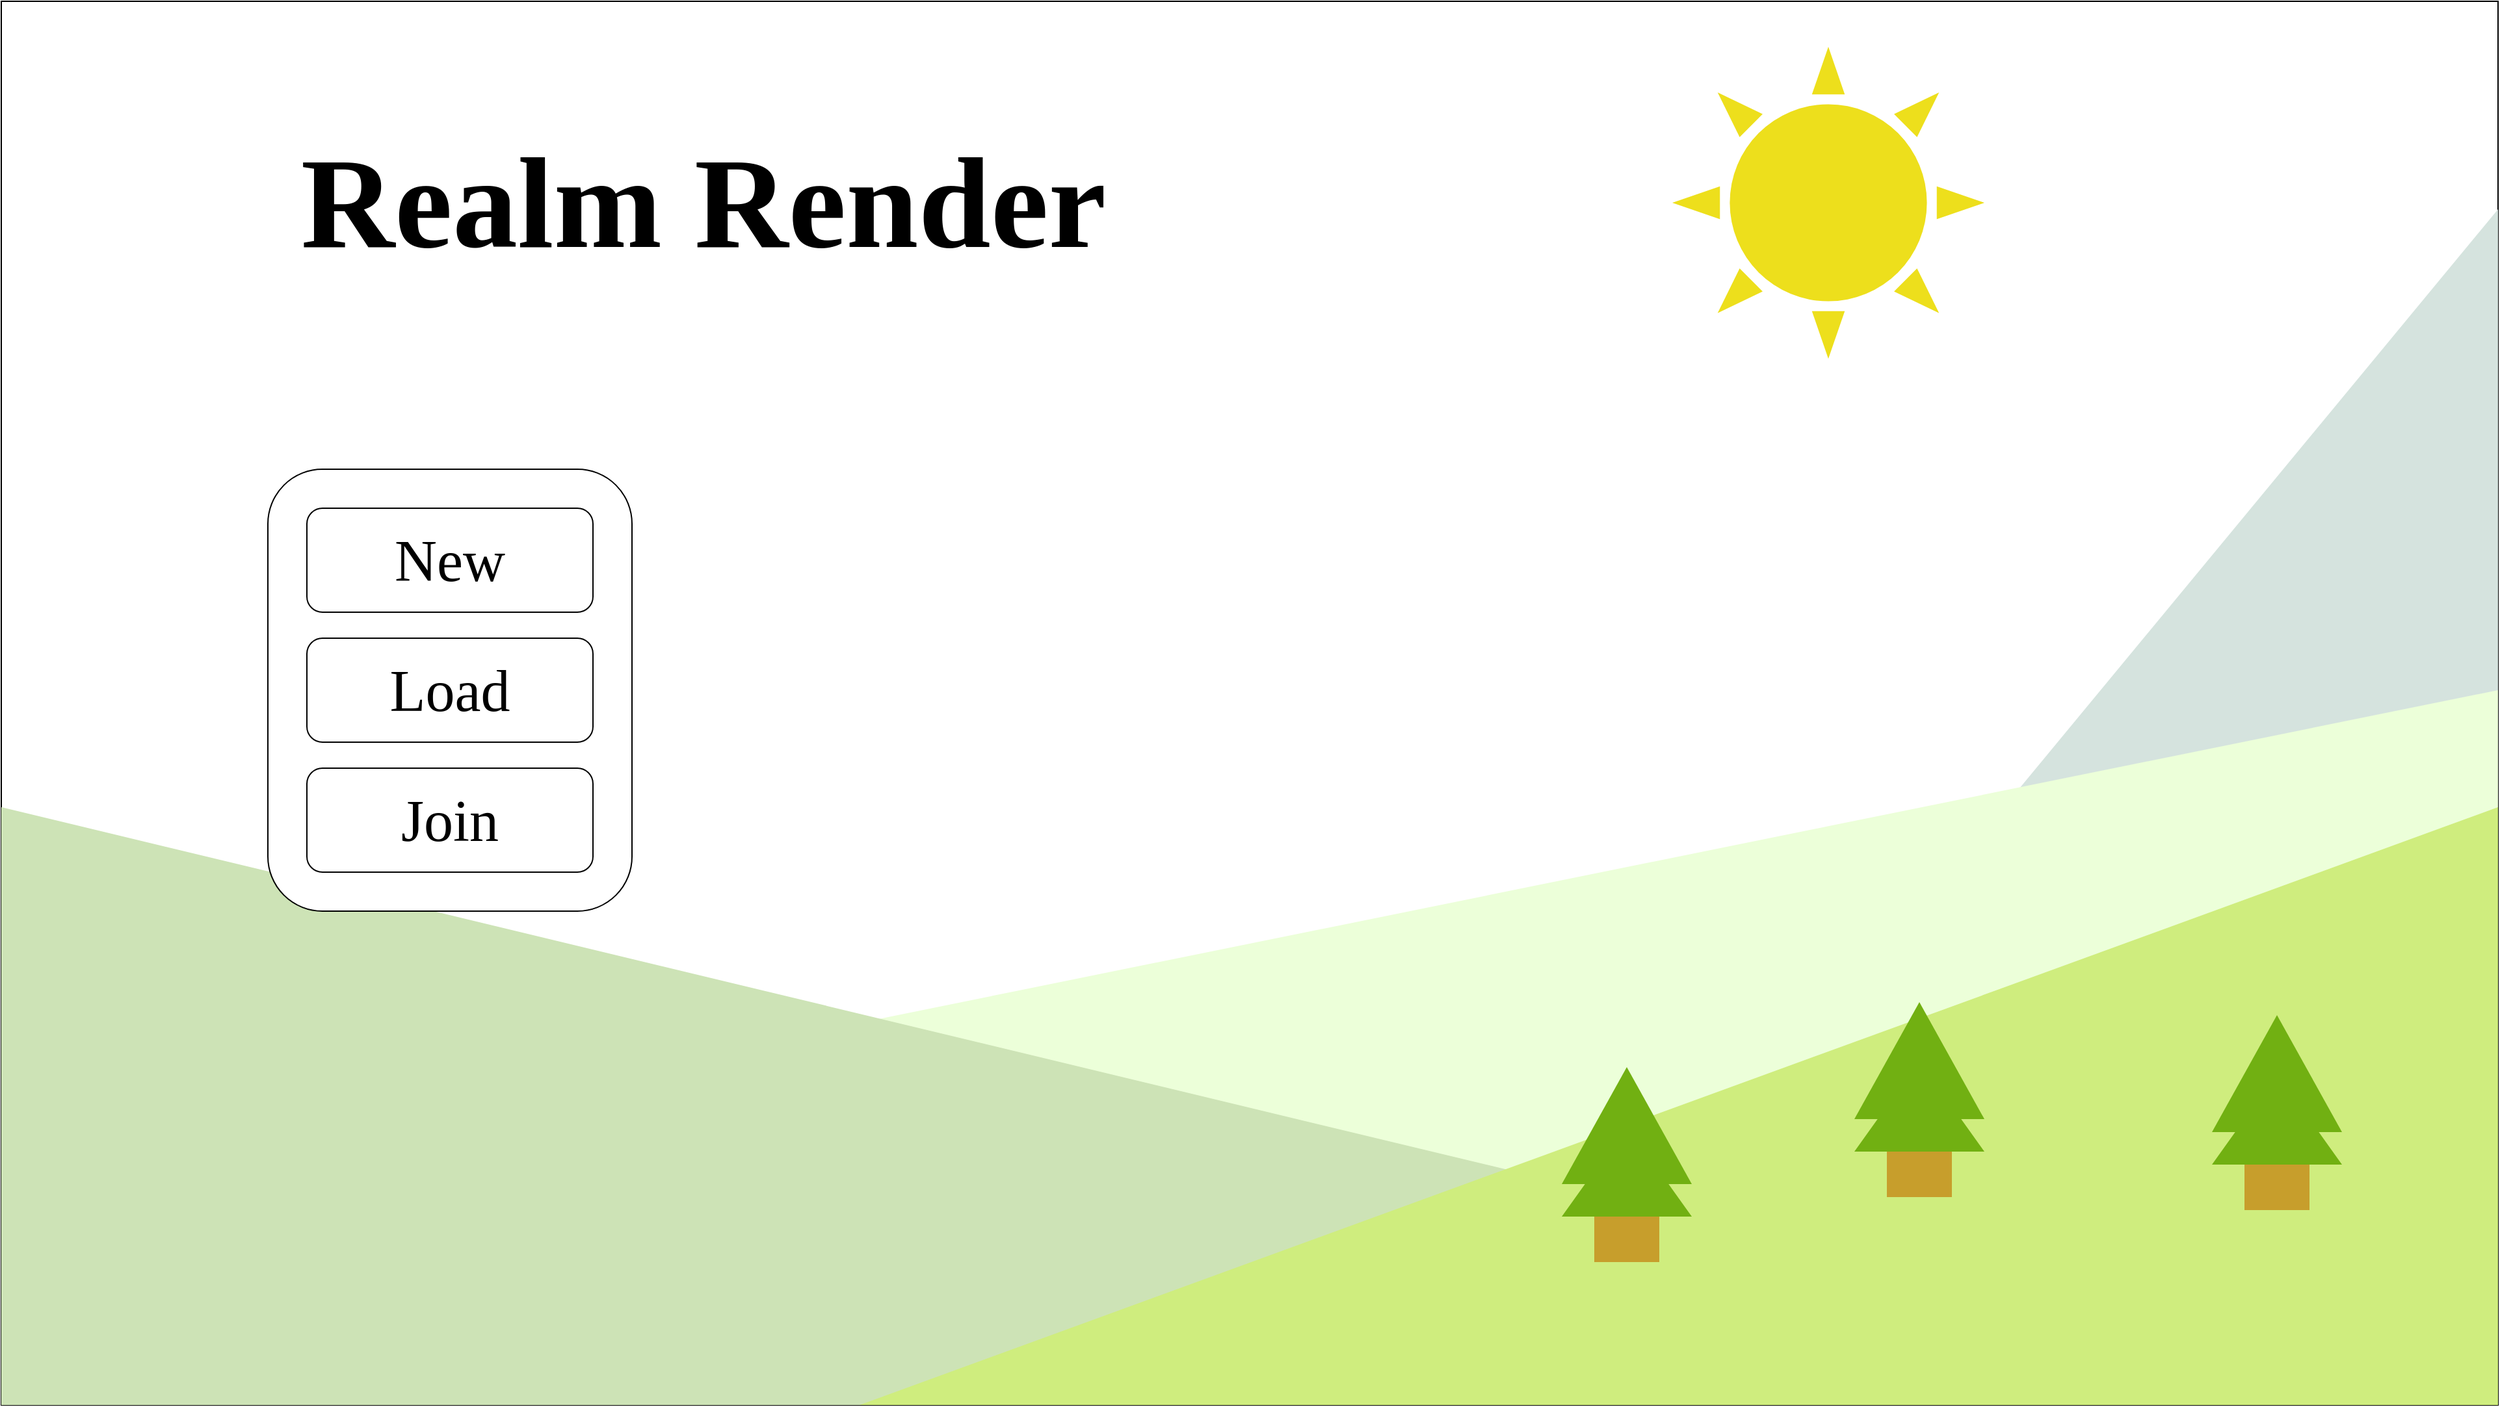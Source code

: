 <mxfile version="21.3.2" type="google">
  <diagram name="Page-1" id="0-Dh4XHfn2kFjg5MDQxY">
    <mxGraphModel grid="1" page="1" gridSize="10" guides="1" tooltips="1" connect="1" arrows="1" fold="1" pageScale="1" pageWidth="850" pageHeight="1100" math="0" shadow="0">
      <root>
        <mxCell id="0" />
        <mxCell id="1" parent="0" />
        <mxCell id="xJuPg4SLmBhcce86Zfza-1" value="" style="rounded=0;whiteSpace=wrap;html=1;imageWidth=1920;imageHeight=1080;" vertex="1" parent="1">
          <mxGeometry width="1920" height="1080" as="geometry" />
        </mxCell>
        <mxCell id="xJuPg4SLmBhcce86Zfza-2" value="&lt;h1&gt;&lt;font style=&quot;font-size: 100px;&quot;&gt;Realm Render&lt;/font&gt;&lt;/h1&gt;" style="text;html=1;strokeColor=none;fillColor=none;align=center;verticalAlign=middle;whiteSpace=wrap;rounded=0;fontFamily=Tahoma;" vertex="1" parent="1">
          <mxGeometry x="60" width="960" height="310" as="geometry" />
        </mxCell>
        <mxCell id="xJuPg4SLmBhcce86Zfza-17" value="" style="verticalLabelPosition=bottom;verticalAlign=top;html=1;shape=mxgraph.basic.orthogonal_triangle;direction=north;strokeColor=none;fillColor=#D5E3DE;" vertex="1" parent="1">
          <mxGeometry x="1160" y="160" width="760" height="920" as="geometry" />
        </mxCell>
        <mxCell id="xJuPg4SLmBhcce86Zfza-15" value="" style="verticalLabelPosition=bottom;verticalAlign=top;html=1;shape=mxgraph.basic.orthogonal_triangle;flipH=1;fillColor=#ECFFD9;strokeColor=none;" vertex="1" parent="1">
          <mxGeometry y="530" width="1920" height="390" as="geometry" />
        </mxCell>
        <mxCell id="xJuPg4SLmBhcce86Zfza-14" value="" style="verticalLabelPosition=bottom;verticalAlign=top;html=1;shape=mxgraph.basic.orthogonal_triangle;flipH=0;fillColor=#CDE3B6;strokeColor=none;" vertex="1" parent="1">
          <mxGeometry y="620" width="1910" height="460" as="geometry" />
        </mxCell>
        <mxCell id="xJuPg4SLmBhcce86Zfza-8" value="" style="group" vertex="1" connectable="0" parent="1">
          <mxGeometry x="205" y="360" width="280" height="340" as="geometry" />
        </mxCell>
        <mxCell id="xJuPg4SLmBhcce86Zfza-3" value="" style="rounded=1;whiteSpace=wrap;html=1;" vertex="1" parent="xJuPg4SLmBhcce86Zfza-8">
          <mxGeometry width="280" height="340" as="geometry" />
        </mxCell>
        <mxCell id="xJuPg4SLmBhcce86Zfza-5" value="New" style="rounded=1;whiteSpace=wrap;html=1;fontFamily=Tahoma;fontSize=45;verticalAlign=middle;align=center;labelPosition=center;verticalLabelPosition=middle;" vertex="1" parent="xJuPg4SLmBhcce86Zfza-8">
          <mxGeometry x="30" y="30" width="220" height="80" as="geometry" />
        </mxCell>
        <mxCell id="xJuPg4SLmBhcce86Zfza-6" value="Load" style="rounded=1;whiteSpace=wrap;html=1;fontFamily=Tahoma;fontSize=45;verticalAlign=middle;align=center;labelPosition=center;verticalLabelPosition=middle;" vertex="1" parent="xJuPg4SLmBhcce86Zfza-8">
          <mxGeometry x="30.0" y="130" width="220" height="80" as="geometry" />
        </mxCell>
        <mxCell id="xJuPg4SLmBhcce86Zfza-7" value="Join" style="rounded=1;whiteSpace=wrap;html=1;fontFamily=Tahoma;fontSize=45;verticalAlign=middle;align=center;labelPosition=center;verticalLabelPosition=middle;" vertex="1" parent="xJuPg4SLmBhcce86Zfza-8">
          <mxGeometry x="30.0" y="230" width="220" height="80" as="geometry" />
        </mxCell>
        <mxCell id="xJuPg4SLmBhcce86Zfza-13" value="" style="verticalLabelPosition=bottom;verticalAlign=top;html=1;shape=mxgraph.basic.orthogonal_triangle;flipH=1;fillColor=#CFED7E;strokeColor=none;" vertex="1" parent="1">
          <mxGeometry x="660" y="620" width="1260" height="460" as="geometry" />
        </mxCell>
        <mxCell id="xJuPg4SLmBhcce86Zfza-22" value="" style="group" vertex="1" connectable="0" parent="1">
          <mxGeometry x="1425" y="770" width="100" height="150" as="geometry" />
        </mxCell>
        <mxCell id="xJuPg4SLmBhcce86Zfza-18" value="" style="rounded=0;whiteSpace=wrap;html=1;strokeColor=none;fillColor=#C79E2C;" vertex="1" parent="xJuPg4SLmBhcce86Zfza-22">
          <mxGeometry x="25" y="90" width="50" height="60" as="geometry" />
        </mxCell>
        <mxCell id="xJuPg4SLmBhcce86Zfza-21" value="" style="group" vertex="1" connectable="0" parent="xJuPg4SLmBhcce86Zfza-22">
          <mxGeometry width="100" height="115" as="geometry" />
        </mxCell>
        <mxCell id="xJuPg4SLmBhcce86Zfza-19" value="" style="verticalLabelPosition=bottom;verticalAlign=top;html=1;shape=mxgraph.basic.acute_triangle;dx=0.5;fillColor=#71B012;strokeColor=none;" vertex="1" parent="xJuPg4SLmBhcce86Zfza-21">
          <mxGeometry y="45" width="100" height="70" as="geometry" />
        </mxCell>
        <mxCell id="xJuPg4SLmBhcce86Zfza-20" value="" style="verticalLabelPosition=bottom;verticalAlign=top;html=1;shape=mxgraph.basic.acute_triangle;dx=0.5;fillColor=#71B012;strokeColor=none;" vertex="1" parent="xJuPg4SLmBhcce86Zfza-21">
          <mxGeometry width="100" height="90" as="geometry" />
        </mxCell>
        <mxCell id="xJuPg4SLmBhcce86Zfza-23" value="" style="group" vertex="1" connectable="0" parent="1">
          <mxGeometry x="1200" y="820" width="100" height="150" as="geometry" />
        </mxCell>
        <mxCell id="xJuPg4SLmBhcce86Zfza-24" value="" style="rounded=0;whiteSpace=wrap;html=1;strokeColor=none;fillColor=#C79E2C;" vertex="1" parent="xJuPg4SLmBhcce86Zfza-23">
          <mxGeometry x="25" y="90" width="50" height="60" as="geometry" />
        </mxCell>
        <mxCell id="xJuPg4SLmBhcce86Zfza-25" value="" style="group" vertex="1" connectable="0" parent="xJuPg4SLmBhcce86Zfza-23">
          <mxGeometry width="100" height="115" as="geometry" />
        </mxCell>
        <mxCell id="xJuPg4SLmBhcce86Zfza-26" value="" style="verticalLabelPosition=bottom;verticalAlign=top;html=1;shape=mxgraph.basic.acute_triangle;dx=0.5;fillColor=#71B012;strokeColor=none;" vertex="1" parent="xJuPg4SLmBhcce86Zfza-25">
          <mxGeometry y="45" width="100" height="70" as="geometry" />
        </mxCell>
        <mxCell id="xJuPg4SLmBhcce86Zfza-27" value="" style="verticalLabelPosition=bottom;verticalAlign=top;html=1;shape=mxgraph.basic.acute_triangle;dx=0.5;fillColor=#71B012;strokeColor=none;" vertex="1" parent="xJuPg4SLmBhcce86Zfza-25">
          <mxGeometry width="100" height="90" as="geometry" />
        </mxCell>
        <mxCell id="xJuPg4SLmBhcce86Zfza-34" value="" style="group" vertex="1" connectable="0" parent="1">
          <mxGeometry x="1700" y="780" width="100" height="150" as="geometry" />
        </mxCell>
        <mxCell id="xJuPg4SLmBhcce86Zfza-35" value="" style="rounded=0;whiteSpace=wrap;html=1;strokeColor=none;fillColor=#C79E2C;" vertex="1" parent="xJuPg4SLmBhcce86Zfza-34">
          <mxGeometry x="25" y="90" width="50" height="60" as="geometry" />
        </mxCell>
        <mxCell id="xJuPg4SLmBhcce86Zfza-36" value="" style="group" vertex="1" connectable="0" parent="xJuPg4SLmBhcce86Zfza-34">
          <mxGeometry width="100" height="115" as="geometry" />
        </mxCell>
        <mxCell id="xJuPg4SLmBhcce86Zfza-37" value="" style="verticalLabelPosition=bottom;verticalAlign=top;html=1;shape=mxgraph.basic.acute_triangle;dx=0.5;fillColor=#71B012;strokeColor=none;" vertex="1" parent="xJuPg4SLmBhcce86Zfza-36">
          <mxGeometry y="45" width="100" height="70" as="geometry" />
        </mxCell>
        <mxCell id="xJuPg4SLmBhcce86Zfza-38" value="" style="verticalLabelPosition=bottom;verticalAlign=top;html=1;shape=mxgraph.basic.acute_triangle;dx=0.5;fillColor=#71B012;strokeColor=none;" vertex="1" parent="xJuPg4SLmBhcce86Zfza-36">
          <mxGeometry width="100" height="90" as="geometry" />
        </mxCell>
        <mxCell id="xJuPg4SLmBhcce86Zfza-39" value="" style="verticalLabelPosition=bottom;verticalAlign=top;html=1;shape=mxgraph.basic.sun;aspect=fixed;fillColor=#EDDF1C;strokeColor=none;" vertex="1" parent="1">
          <mxGeometry x="1285" y="35" width="240" height="240" as="geometry" />
        </mxCell>
      </root>
    </mxGraphModel>
  </diagram>
</mxfile>
